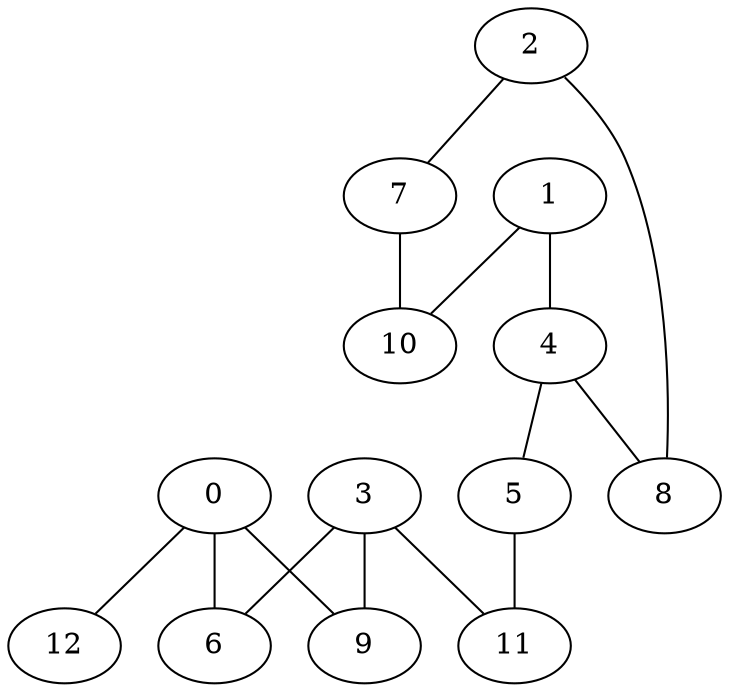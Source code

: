 graph "sampletest150-mod2_image2.bmp" {
	0	 [type=intersection,
		x="-20",
		y=534];
	6	 [type=corner,
		x="-16",
		y=452];
	0 -- 6	 [angle0="-1.52",
		frequency=1,
		type0=line];
	9	 [type=corner,
		x=34,
		y=532];
	0 -- 9	 [angle0="-.04",
		frequency=1,
		type0=line];
	12	 [type=endpoint,
		x=30,
		y=564];
	0 -- 12	 [angle0=".54",
		frequency=1,
		type0=line];
	1	 [type=corner,
		x=483,
		y=467];
	4	 [type=intersection,
		x=524,
		y=430];
	1 -- 4	 [angle0="-.73",
		frequency=1,
		type0=line];
	10	 [type=corner,
		x=499,
		y=527];
	1 -- 10	 [angle0="1.31",
		frequency=1,
		type0=line];
	2	 [type=corner,
		x=536,
		y=460];
	7	 [type=corner,
		x=541,
		y=530];
	2 -- 7	 [angle0="1.50",
		frequency=1,
		type0=line];
	8	 [type=corner,
		x=530,
		y=453];
	2 -- 8	 [angle0=".86",
		frequency=1,
		type0=line];
	3	 [type=intersection,
		x=30,
		y=457];
	3 -- 6	 [angle0=".11",
		frequency=1,
		type0=line];
	3 -- 9	 [angle0="1.52",
		frequency=1,
		type0=line];
	11	 [type=corner,
		x=491,
		y="-9"];
	3 -- 11	 [angle0="926.52",
		frequency=1,
		type0=arc];
	5	 [type=corner,
		x=501,
		y=424];
	4 -- 5	 [angle0=".26",
		frequency=1,
		type0=line];
	4 -- 8	 [angle0="1.32",
		frequency=1,
		type0=line];
	5 -- 11	 [angle0="1.55",
		frequency=1,
		type0=line];
	7 -- 10	 [angle0=".07",
		frequency=1,
		type0=line];
}
